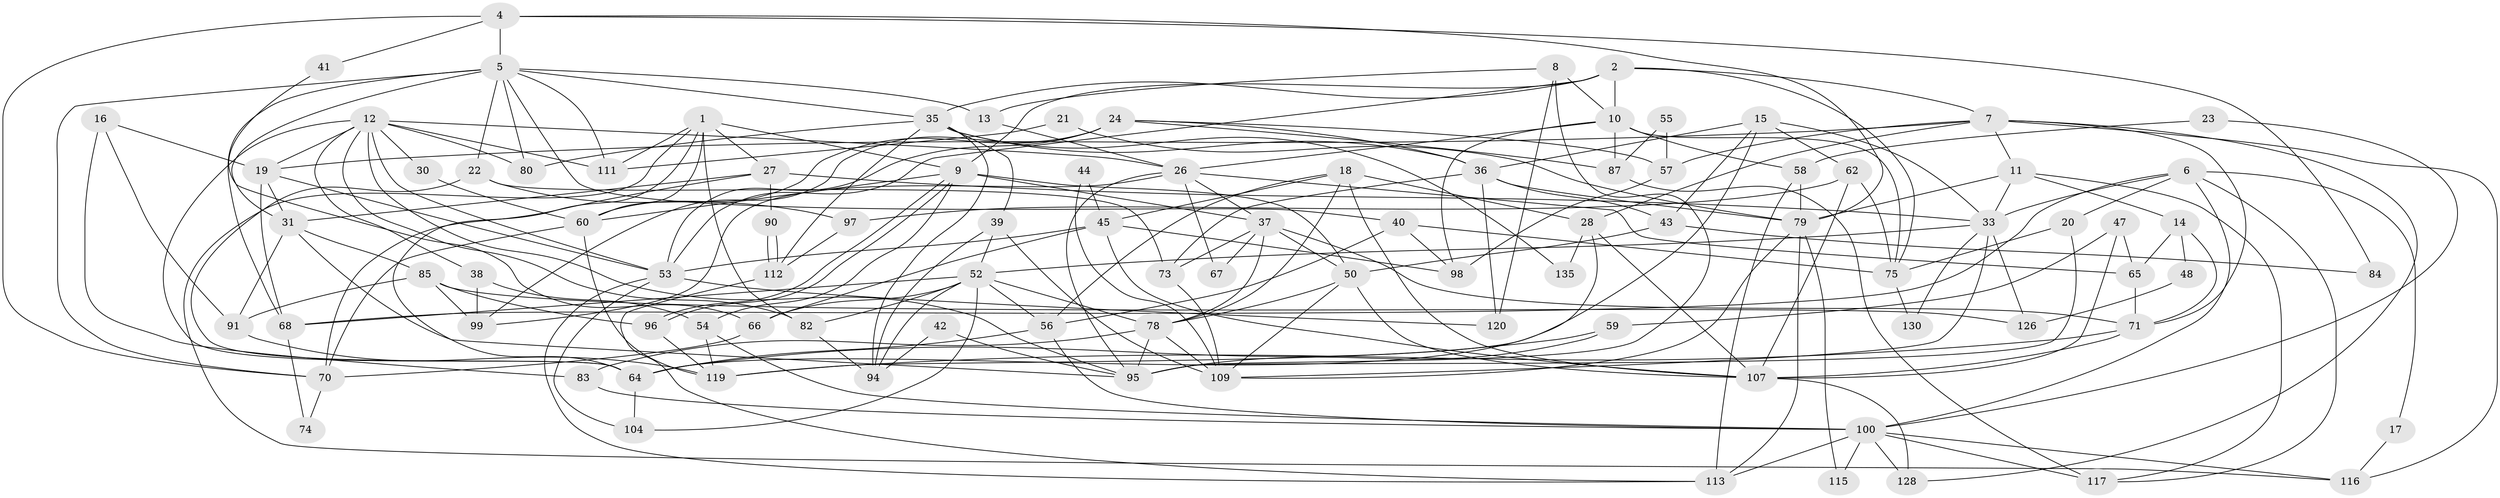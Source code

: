 // original degree distribution, {4: 0.31386861313868614, 5: 0.20437956204379562, 8: 0.0072992700729927005, 6: 0.072992700729927, 3: 0.22627737226277372, 7: 0.029197080291970802, 2: 0.1386861313868613, 9: 0.0072992700729927005}
// Generated by graph-tools (version 1.1) at 2025/11/02/27/25 16:11:17]
// undirected, 95 vertices, 226 edges
graph export_dot {
graph [start="1"]
  node [color=gray90,style=filled];
  1 [super="+108"];
  2 [super="+3"];
  4;
  5 [super="+46"];
  6 [super="+133"];
  7 [super="+121"];
  8;
  9 [super="+34"];
  10 [super="+51"];
  11 [super="+72"];
  12 [super="+137"];
  13;
  14;
  15 [super="+25"];
  16;
  17;
  18 [super="+101"];
  19 [super="+77"];
  20;
  21;
  22 [super="+32"];
  23;
  24 [super="+110"];
  26 [super="+29"];
  27 [super="+118"];
  28;
  30;
  31 [super="+63"];
  33 [super="+125"];
  35 [super="+122"];
  36 [super="+69"];
  37 [super="+49"];
  38;
  39 [super="+105"];
  40;
  41;
  42;
  43 [super="+86"];
  44;
  45 [super="+61"];
  47;
  48;
  50 [super="+89"];
  52 [super="+124"];
  53 [super="+76"];
  54;
  55;
  56 [super="+88"];
  57;
  58;
  59;
  60 [super="+93"];
  62;
  64 [super="+106"];
  65 [super="+136"];
  66;
  67;
  68;
  70 [super="+102"];
  71 [super="+81"];
  73;
  74;
  75 [super="+114"];
  78;
  79 [super="+92"];
  80;
  82;
  83;
  84;
  85;
  87;
  90;
  91 [super="+132"];
  94 [super="+127"];
  95 [super="+134"];
  96;
  97;
  98;
  99;
  100 [super="+103"];
  104;
  107 [super="+129"];
  109 [super="+123"];
  111;
  112;
  113;
  115;
  116;
  117;
  119 [super="+131"];
  120;
  126;
  128;
  130;
  135;
  1 -- 64;
  1 -- 82;
  1 -- 116;
  1 -- 27;
  1 -- 111;
  1 -- 9;
  1 -- 60;
  2 -- 7 [weight=2];
  2 -- 9;
  2 -- 53;
  2 -- 10;
  2 -- 35;
  2 -- 75;
  4 -- 41;
  4 -- 70;
  4 -- 84;
  4 -- 79;
  4 -- 5;
  5 -- 22 [weight=2];
  5 -- 31;
  5 -- 35;
  5 -- 40;
  5 -- 80;
  5 -- 70;
  5 -- 68;
  5 -- 13;
  5 -- 111;
  6 -- 117;
  6 -- 100;
  6 -- 17;
  6 -- 20;
  6 -- 68;
  6 -- 33;
  7 -- 71;
  7 -- 28;
  7 -- 57;
  7 -- 128;
  7 -- 19;
  7 -- 116;
  7 -- 11;
  8 -- 95;
  8 -- 13;
  8 -- 10;
  8 -- 120;
  9 -- 96;
  9 -- 96;
  9 -- 37;
  9 -- 50;
  9 -- 54;
  9 -- 60 [weight=2];
  10 -- 87;
  10 -- 26;
  10 -- 58;
  10 -- 98;
  10 -- 75;
  11 -- 33;
  11 -- 14;
  11 -- 117;
  11 -- 79;
  12 -- 80;
  12 -- 38;
  12 -- 82;
  12 -- 111;
  12 -- 26;
  12 -- 30;
  12 -- 19;
  12 -- 64;
  12 -- 53;
  12 -- 95;
  13 -- 26;
  14 -- 48;
  14 -- 71;
  14 -- 65;
  15 -- 62;
  15 -- 33;
  15 -- 43;
  15 -- 36;
  15 -- 64;
  16 -- 83;
  16 -- 19;
  16 -- 91;
  17 -- 116;
  18 -- 107 [weight=2];
  18 -- 28;
  18 -- 78;
  18 -- 45;
  18 -- 56;
  19 -- 31;
  19 -- 68;
  19 -- 53;
  20 -- 95;
  20 -- 75;
  21 -- 79;
  21 -- 111;
  22 -- 73;
  22 -- 97;
  22 -- 64;
  23 -- 58;
  23 -- 100;
  24 -- 57;
  24 -- 87;
  24 -- 36;
  24 -- 99;
  24 -- 60;
  24 -- 53;
  26 -- 37;
  26 -- 65;
  26 -- 67;
  26 -- 99;
  26 -- 95;
  27 -- 33;
  27 -- 70;
  27 -- 90;
  27 -- 31;
  28 -- 119;
  28 -- 107;
  28 -- 135;
  30 -- 60;
  31 -- 91;
  31 -- 85;
  31 -- 95;
  33 -- 130;
  33 -- 52;
  33 -- 109;
  33 -- 126;
  35 -- 39;
  35 -- 80;
  35 -- 94;
  35 -- 135;
  35 -- 112;
  35 -- 36;
  36 -- 79;
  36 -- 73;
  36 -- 120;
  36 -- 43;
  37 -- 67;
  37 -- 50;
  37 -- 73;
  37 -- 78;
  37 -- 71;
  38 -- 54;
  38 -- 99;
  39 -- 52;
  39 -- 94;
  39 -- 109;
  40 -- 98;
  40 -- 75;
  40 -- 56;
  41 -- 66;
  42 -- 95;
  42 -- 94;
  43 -- 84;
  43 -- 50;
  44 -- 45;
  44 -- 109;
  45 -- 107;
  45 -- 53;
  45 -- 66;
  45 -- 98;
  47 -- 107;
  47 -- 59;
  47 -- 65;
  48 -- 126;
  50 -- 78;
  50 -- 107;
  50 -- 109;
  52 -- 78;
  52 -- 68;
  52 -- 104;
  52 -- 66;
  52 -- 82;
  52 -- 56;
  52 -- 94;
  53 -- 120;
  53 -- 104;
  53 -- 113;
  54 -- 119;
  54 -- 100;
  55 -- 87;
  55 -- 57;
  56 -- 64;
  56 -- 100;
  57 -- 98;
  58 -- 113;
  58 -- 79;
  59 -- 95;
  59 -- 64;
  60 -- 70;
  60 -- 119;
  62 -- 107;
  62 -- 75;
  62 -- 97;
  64 -- 104;
  65 -- 71;
  66 -- 70;
  68 -- 74;
  70 -- 74;
  71 -- 107 [weight=2];
  71 -- 119;
  73 -- 109;
  75 -- 130;
  78 -- 109;
  78 -- 95;
  78 -- 83;
  79 -- 113;
  79 -- 109;
  79 -- 115;
  82 -- 94;
  83 -- 100;
  85 -- 91;
  85 -- 99;
  85 -- 96;
  85 -- 126;
  87 -- 117;
  90 -- 112;
  90 -- 112;
  91 -- 119 [weight=2];
  96 -- 119;
  97 -- 112;
  100 -- 113;
  100 -- 115;
  100 -- 128;
  100 -- 116;
  100 -- 117;
  107 -- 128;
  112 -- 113;
}
